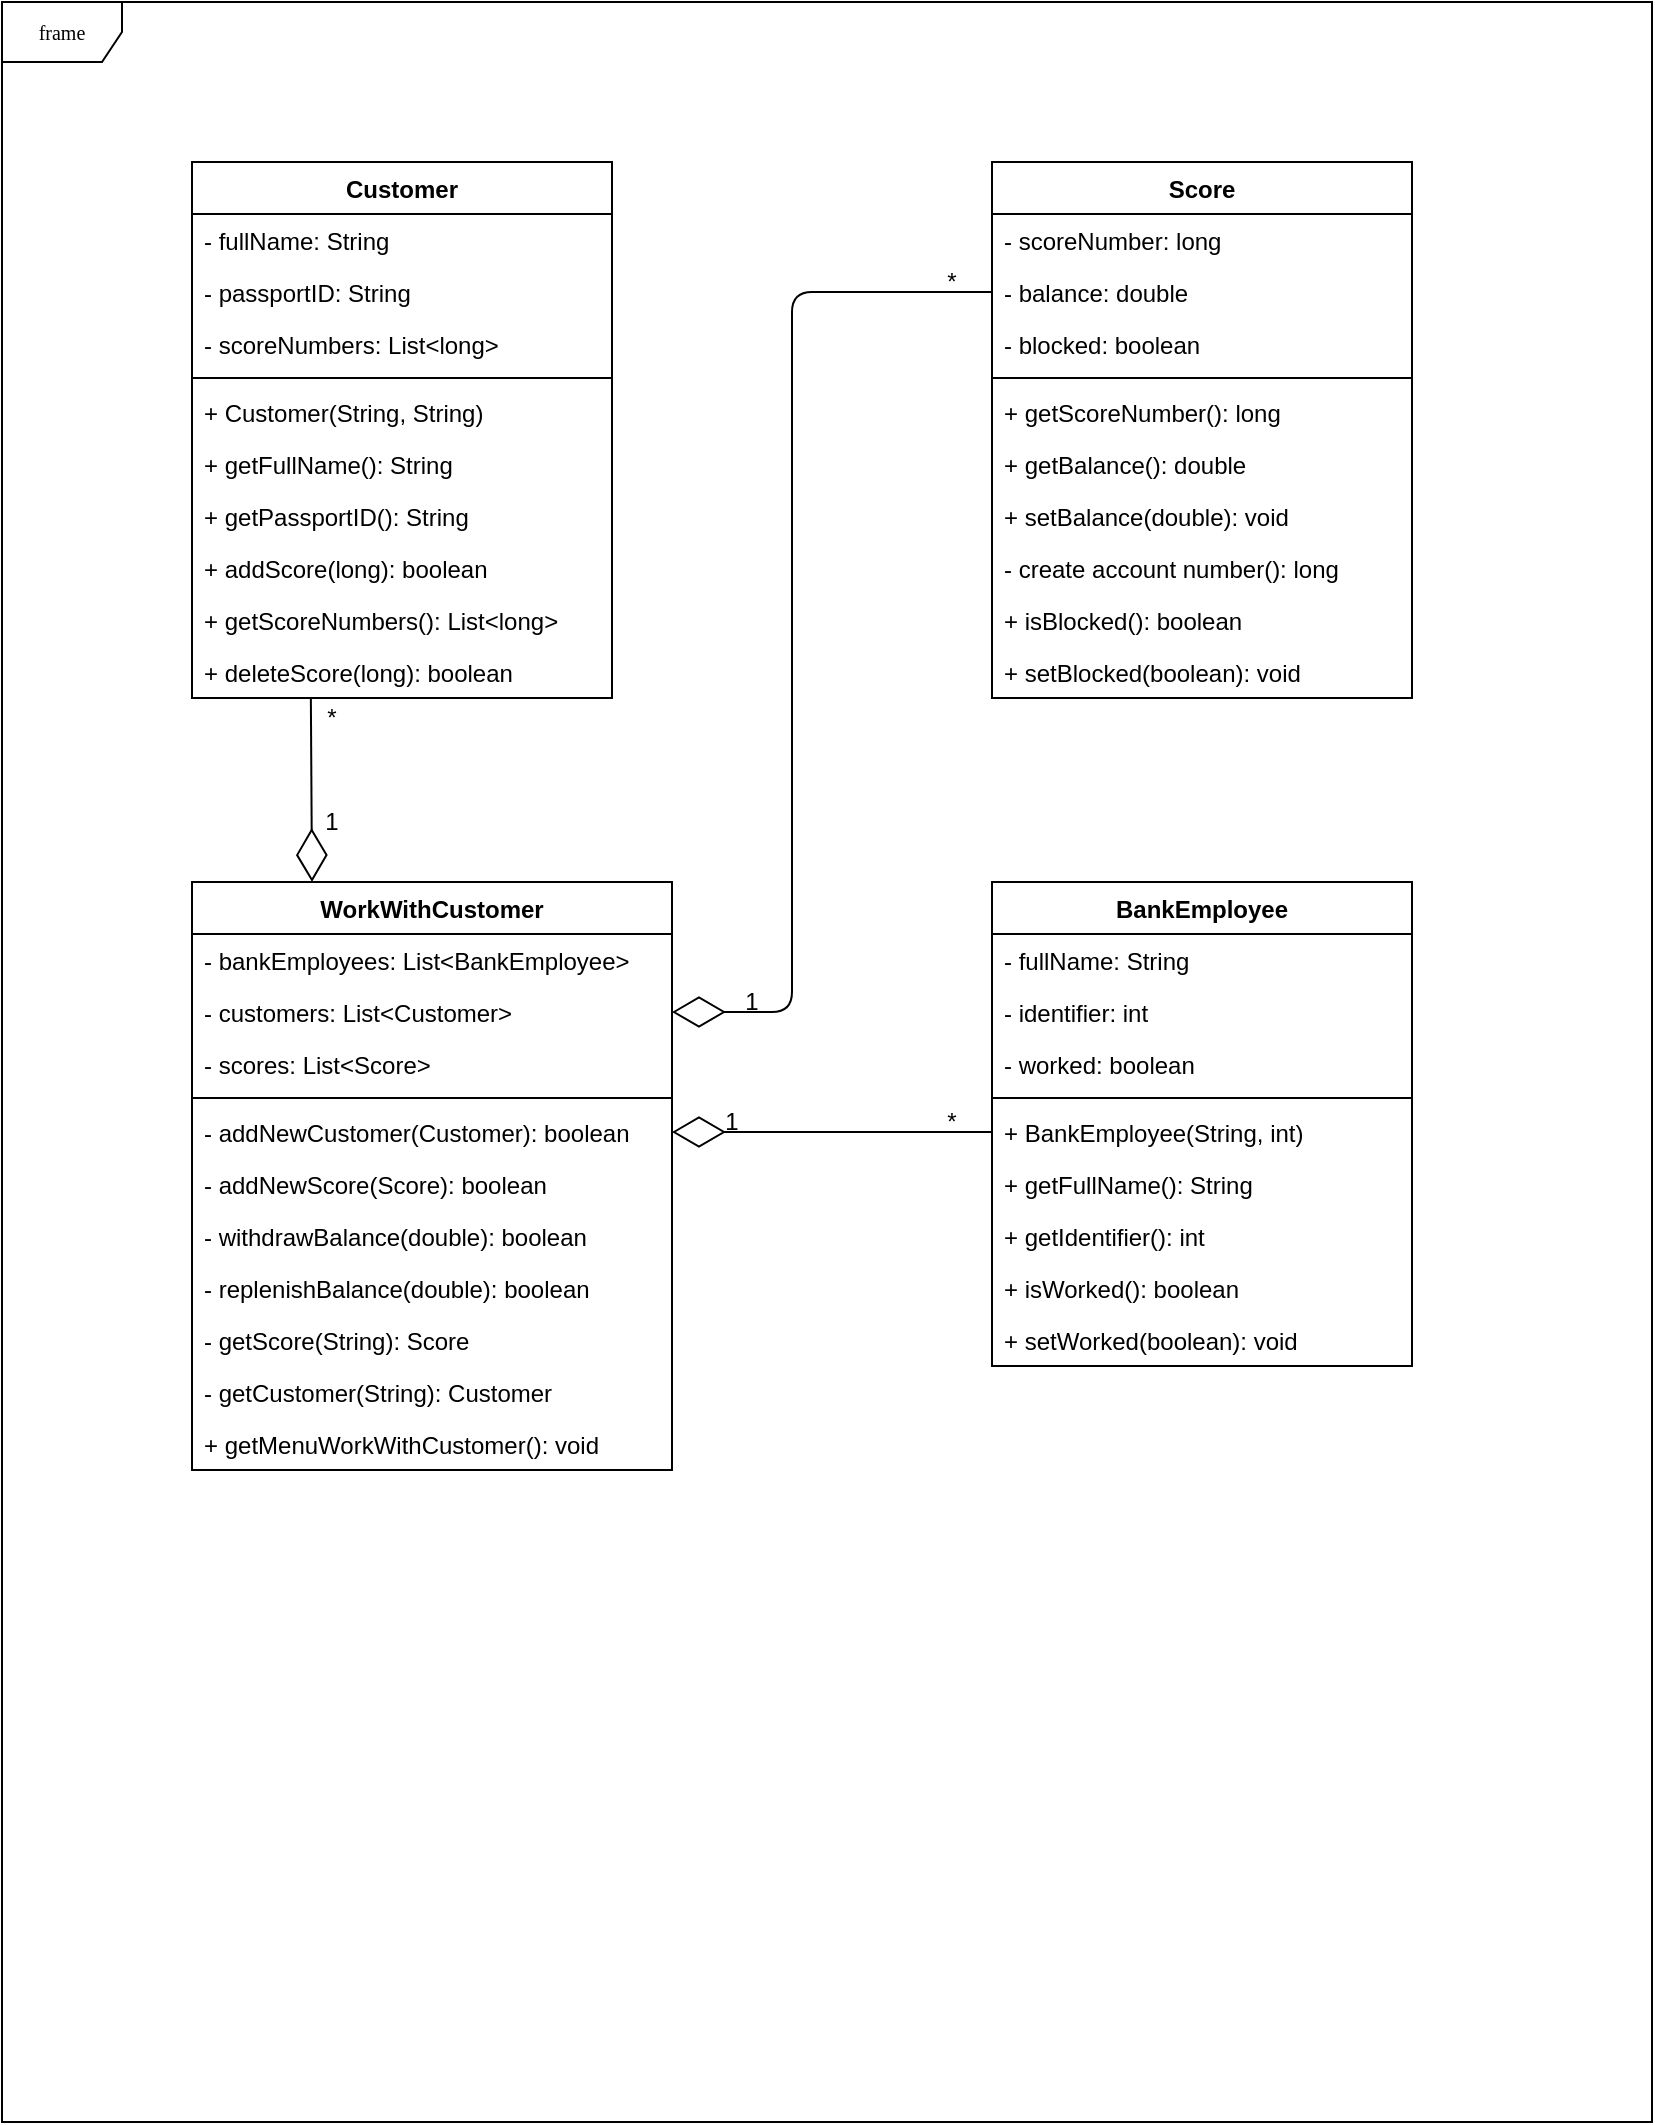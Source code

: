 <mxfile version="13.1.3" type="device"><diagram name="Page-1" id="c4acf3e9-155e-7222-9cf6-157b1a14988f"><mxGraphModel dx="2031" dy="1089" grid="1" gridSize="10" guides="1" tooltips="1" connect="1" arrows="1" fold="1" page="1" pageScale="1" pageWidth="850" pageHeight="1100" background="#ffffff" math="0" shadow="0"><root><mxCell id="0"/><mxCell id="1" parent="0"/><mxCell id="17acba5748e5396b-1" value="frame" style="shape=umlFrame;whiteSpace=wrap;html=1;rounded=0;shadow=0;comic=0;labelBackgroundColor=none;strokeWidth=1;fontFamily=Verdana;fontSize=10;align=center;" parent="1" vertex="1"><mxGeometry x="25" width="825" height="1060" as="geometry"/></mxCell><mxCell id="I6-0GQsz2WGWXkgg8VqL-29" value="Score" style="swimlane;fontStyle=1;align=center;verticalAlign=top;childLayout=stackLayout;horizontal=1;startSize=26;horizontalStack=0;resizeParent=1;resizeParentMax=0;resizeLast=0;collapsible=1;marginBottom=0;" vertex="1" parent="1"><mxGeometry x="520" y="80" width="210" height="268" as="geometry"/></mxCell><mxCell id="I6-0GQsz2WGWXkgg8VqL-87" value="- scoreNumber: long" style="text;strokeColor=none;fillColor=none;align=left;verticalAlign=top;spacingLeft=4;spacingRight=4;overflow=hidden;rotatable=0;points=[[0,0.5],[1,0.5]];portConstraint=eastwest;" vertex="1" parent="I6-0GQsz2WGWXkgg8VqL-29"><mxGeometry y="26" width="210" height="26" as="geometry"/></mxCell><mxCell id="I6-0GQsz2WGWXkgg8VqL-84" value="- balance: double" style="text;strokeColor=none;fillColor=none;align=left;verticalAlign=top;spacingLeft=4;spacingRight=4;overflow=hidden;rotatable=0;points=[[0,0.5],[1,0.5]];portConstraint=eastwest;" vertex="1" parent="I6-0GQsz2WGWXkgg8VqL-29"><mxGeometry y="52" width="210" height="26" as="geometry"/></mxCell><mxCell id="I6-0GQsz2WGWXkgg8VqL-34" value="- blocked: boolean" style="text;strokeColor=none;fillColor=none;align=left;verticalAlign=top;spacingLeft=4;spacingRight=4;overflow=hidden;rotatable=0;points=[[0,0.5],[1,0.5]];portConstraint=eastwest;" vertex="1" parent="I6-0GQsz2WGWXkgg8VqL-29"><mxGeometry y="78" width="210" height="26" as="geometry"/></mxCell><mxCell id="I6-0GQsz2WGWXkgg8VqL-31" value="" style="line;strokeWidth=1;fillColor=none;align=left;verticalAlign=middle;spacingTop=-1;spacingLeft=3;spacingRight=3;rotatable=0;labelPosition=right;points=[];portConstraint=eastwest;" vertex="1" parent="I6-0GQsz2WGWXkgg8VqL-29"><mxGeometry y="104" width="210" height="8" as="geometry"/></mxCell><mxCell id="I6-0GQsz2WGWXkgg8VqL-89" value="+ getScoreNumber(): long" style="text;strokeColor=none;fillColor=none;align=left;verticalAlign=top;spacingLeft=4;spacingRight=4;overflow=hidden;rotatable=0;points=[[0,0.5],[1,0.5]];portConstraint=eastwest;" vertex="1" parent="I6-0GQsz2WGWXkgg8VqL-29"><mxGeometry y="112" width="210" height="26" as="geometry"/></mxCell><mxCell id="I6-0GQsz2WGWXkgg8VqL-85" value="+ getBalance(): double" style="text;strokeColor=none;fillColor=none;align=left;verticalAlign=top;spacingLeft=4;spacingRight=4;overflow=hidden;rotatable=0;points=[[0,0.5],[1,0.5]];portConstraint=eastwest;" vertex="1" parent="I6-0GQsz2WGWXkgg8VqL-29"><mxGeometry y="138" width="210" height="26" as="geometry"/></mxCell><mxCell id="I6-0GQsz2WGWXkgg8VqL-36" value="+ setBalance(double): void" style="text;strokeColor=none;fillColor=none;align=left;verticalAlign=top;spacingLeft=4;spacingRight=4;overflow=hidden;rotatable=0;points=[[0,0.5],[1,0.5]];portConstraint=eastwest;" vertex="1" parent="I6-0GQsz2WGWXkgg8VqL-29"><mxGeometry y="164" width="210" height="26" as="geometry"/></mxCell><mxCell id="I6-0GQsz2WGWXkgg8VqL-37" value="- create account number(): long" style="text;strokeColor=none;fillColor=none;align=left;verticalAlign=top;spacingLeft=4;spacingRight=4;overflow=hidden;rotatable=0;points=[[0,0.5],[1,0.5]];portConstraint=eastwest;" vertex="1" parent="I6-0GQsz2WGWXkgg8VqL-29"><mxGeometry y="190" width="210" height="26" as="geometry"/></mxCell><mxCell id="I6-0GQsz2WGWXkgg8VqL-83" value="+ isBlocked(): boolean" style="text;strokeColor=none;fillColor=none;align=left;verticalAlign=top;spacingLeft=4;spacingRight=4;overflow=hidden;rotatable=0;points=[[0,0.5],[1,0.5]];portConstraint=eastwest;" vertex="1" parent="I6-0GQsz2WGWXkgg8VqL-29"><mxGeometry y="216" width="210" height="26" as="geometry"/></mxCell><mxCell id="I6-0GQsz2WGWXkgg8VqL-32" value="+ setBlocked(boolean): void" style="text;strokeColor=none;fillColor=none;align=left;verticalAlign=top;spacingLeft=4;spacingRight=4;overflow=hidden;rotatable=0;points=[[0,0.5],[1,0.5]];portConstraint=eastwest;" vertex="1" parent="I6-0GQsz2WGWXkgg8VqL-29"><mxGeometry y="242" width="210" height="26" as="geometry"/></mxCell><mxCell id="I6-0GQsz2WGWXkgg8VqL-10" value="Customer" style="swimlane;fontStyle=1;align=center;verticalAlign=top;childLayout=stackLayout;horizontal=1;startSize=26;horizontalStack=0;resizeParent=1;resizeParentMax=0;resizeLast=0;collapsible=1;marginBottom=0;" vertex="1" parent="1"><mxGeometry x="120" y="80" width="210" height="268" as="geometry"/></mxCell><mxCell id="I6-0GQsz2WGWXkgg8VqL-24" value="- fullName: String" style="text;strokeColor=none;fillColor=none;align=left;verticalAlign=top;spacingLeft=4;spacingRight=4;overflow=hidden;rotatable=0;points=[[0,0.5],[1,0.5]];portConstraint=eastwest;" vertex="1" parent="I6-0GQsz2WGWXkgg8VqL-10"><mxGeometry y="26" width="210" height="26" as="geometry"/></mxCell><mxCell id="I6-0GQsz2WGWXkgg8VqL-23" value="- passportID: String" style="text;strokeColor=none;fillColor=none;align=left;verticalAlign=top;spacingLeft=4;spacingRight=4;overflow=hidden;rotatable=0;points=[[0,0.5],[1,0.5]];portConstraint=eastwest;" vertex="1" parent="I6-0GQsz2WGWXkgg8VqL-10"><mxGeometry y="52" width="210" height="26" as="geometry"/></mxCell><mxCell id="I6-0GQsz2WGWXkgg8VqL-11" value="- scoreNumbers: List&lt;long&gt;" style="text;strokeColor=none;fillColor=none;align=left;verticalAlign=top;spacingLeft=4;spacingRight=4;overflow=hidden;rotatable=0;points=[[0,0.5],[1,0.5]];portConstraint=eastwest;" vertex="1" parent="I6-0GQsz2WGWXkgg8VqL-10"><mxGeometry y="78" width="210" height="26" as="geometry"/></mxCell><mxCell id="I6-0GQsz2WGWXkgg8VqL-12" value="" style="line;strokeWidth=1;fillColor=none;align=left;verticalAlign=middle;spacingTop=-1;spacingLeft=3;spacingRight=3;rotatable=0;labelPosition=right;points=[];portConstraint=eastwest;" vertex="1" parent="I6-0GQsz2WGWXkgg8VqL-10"><mxGeometry y="104" width="210" height="8" as="geometry"/></mxCell><mxCell id="I6-0GQsz2WGWXkgg8VqL-59" value="+ Customer(String, String)" style="text;strokeColor=none;fillColor=none;align=left;verticalAlign=top;spacingLeft=4;spacingRight=4;overflow=hidden;rotatable=0;points=[[0,0.5],[1,0.5]];portConstraint=eastwest;" vertex="1" parent="I6-0GQsz2WGWXkgg8VqL-10"><mxGeometry y="112" width="210" height="26" as="geometry"/></mxCell><mxCell id="I6-0GQsz2WGWXkgg8VqL-45" value="+ getFullName(): String" style="text;strokeColor=none;fillColor=none;align=left;verticalAlign=top;spacingLeft=4;spacingRight=4;overflow=hidden;rotatable=0;points=[[0,0.5],[1,0.5]];portConstraint=eastwest;" vertex="1" parent="I6-0GQsz2WGWXkgg8VqL-10"><mxGeometry y="138" width="210" height="26" as="geometry"/></mxCell><mxCell id="I6-0GQsz2WGWXkgg8VqL-46" value="+ getPassportID(): String" style="text;strokeColor=none;fillColor=none;align=left;verticalAlign=top;spacingLeft=4;spacingRight=4;overflow=hidden;rotatable=0;points=[[0,0.5],[1,0.5]];portConstraint=eastwest;" vertex="1" parent="I6-0GQsz2WGWXkgg8VqL-10"><mxGeometry y="164" width="210" height="26" as="geometry"/></mxCell><mxCell id="I6-0GQsz2WGWXkgg8VqL-47" value="+ addScore(long): boolean" style="text;strokeColor=none;fillColor=none;align=left;verticalAlign=top;spacingLeft=4;spacingRight=4;overflow=hidden;rotatable=0;points=[[0,0.5],[1,0.5]];portConstraint=eastwest;" vertex="1" parent="I6-0GQsz2WGWXkgg8VqL-10"><mxGeometry y="190" width="210" height="26" as="geometry"/></mxCell><mxCell id="I6-0GQsz2WGWXkgg8VqL-51" value="+ getScoreNumbers(): List&lt;long&gt;" style="text;strokeColor=none;fillColor=none;align=left;verticalAlign=top;spacingLeft=4;spacingRight=4;overflow=hidden;rotatable=0;points=[[0,0.5],[1,0.5]];portConstraint=eastwest;" vertex="1" parent="I6-0GQsz2WGWXkgg8VqL-10"><mxGeometry y="216" width="210" height="26" as="geometry"/></mxCell><mxCell id="I6-0GQsz2WGWXkgg8VqL-52" value="+ deleteScore(long): boolean" style="text;strokeColor=none;fillColor=none;align=left;verticalAlign=top;spacingLeft=4;spacingRight=4;overflow=hidden;rotatable=0;points=[[0,0.5],[1,0.5]];portConstraint=eastwest;" vertex="1" parent="I6-0GQsz2WGWXkgg8VqL-10"><mxGeometry y="242" width="210" height="26" as="geometry"/></mxCell><mxCell id="I6-0GQsz2WGWXkgg8VqL-1" value="BankEmployee" style="swimlane;fontStyle=1;align=center;verticalAlign=top;childLayout=stackLayout;horizontal=1;startSize=26;horizontalStack=0;resizeParent=1;resizeParentMax=0;resizeLast=0;collapsible=1;marginBottom=0;" vertex="1" parent="1"><mxGeometry x="520" y="440" width="210" height="242" as="geometry"/></mxCell><mxCell id="I6-0GQsz2WGWXkgg8VqL-18" value="- fullName: String" style="text;strokeColor=none;fillColor=none;align=left;verticalAlign=top;spacingLeft=4;spacingRight=4;overflow=hidden;rotatable=0;points=[[0,0.5],[1,0.5]];portConstraint=eastwest;" vertex="1" parent="I6-0GQsz2WGWXkgg8VqL-1"><mxGeometry y="26" width="210" height="26" as="geometry"/></mxCell><mxCell id="I6-0GQsz2WGWXkgg8VqL-86" value="- identifier: int" style="text;strokeColor=none;fillColor=none;align=left;verticalAlign=top;spacingLeft=4;spacingRight=4;overflow=hidden;rotatable=0;points=[[0,0.5],[1,0.5]];portConstraint=eastwest;" vertex="1" parent="I6-0GQsz2WGWXkgg8VqL-1"><mxGeometry y="52" width="210" height="26" as="geometry"/></mxCell><mxCell id="I6-0GQsz2WGWXkgg8VqL-19" value="- worked: boolean" style="text;strokeColor=none;fillColor=none;align=left;verticalAlign=top;spacingLeft=4;spacingRight=4;overflow=hidden;rotatable=0;points=[[0,0.5],[1,0.5]];portConstraint=eastwest;" vertex="1" parent="I6-0GQsz2WGWXkgg8VqL-1"><mxGeometry y="78" width="210" height="26" as="geometry"/></mxCell><mxCell id="I6-0GQsz2WGWXkgg8VqL-3" value="" style="line;strokeWidth=1;fillColor=none;align=left;verticalAlign=middle;spacingTop=-1;spacingLeft=3;spacingRight=3;rotatable=0;labelPosition=right;points=[];portConstraint=eastwest;" vertex="1" parent="I6-0GQsz2WGWXkgg8VqL-1"><mxGeometry y="104" width="210" height="8" as="geometry"/></mxCell><mxCell id="I6-0GQsz2WGWXkgg8VqL-57" value="+ BankEmployee(String, int)" style="text;strokeColor=none;fillColor=none;align=left;verticalAlign=top;spacingLeft=4;spacingRight=4;overflow=hidden;rotatable=0;points=[[0,0.5],[1,0.5]];portConstraint=eastwest;" vertex="1" parent="I6-0GQsz2WGWXkgg8VqL-1"><mxGeometry y="112" width="210" height="26" as="geometry"/></mxCell><mxCell id="I6-0GQsz2WGWXkgg8VqL-20" value="+ getFullName(): String" style="text;strokeColor=none;fillColor=none;align=left;verticalAlign=top;spacingLeft=4;spacingRight=4;overflow=hidden;rotatable=0;points=[[0,0.5],[1,0.5]];portConstraint=eastwest;" vertex="1" parent="I6-0GQsz2WGWXkgg8VqL-1"><mxGeometry y="138" width="210" height="26" as="geometry"/></mxCell><mxCell id="I6-0GQsz2WGWXkgg8VqL-21" value="+ getIdentifier(): int" style="text;strokeColor=none;fillColor=none;align=left;verticalAlign=top;spacingLeft=4;spacingRight=4;overflow=hidden;rotatable=0;points=[[0,0.5],[1,0.5]];portConstraint=eastwest;" vertex="1" parent="I6-0GQsz2WGWXkgg8VqL-1"><mxGeometry y="164" width="210" height="26" as="geometry"/></mxCell><mxCell id="I6-0GQsz2WGWXkgg8VqL-22" value="+ isWorked(): boolean" style="text;strokeColor=none;fillColor=none;align=left;verticalAlign=top;spacingLeft=4;spacingRight=4;overflow=hidden;rotatable=0;points=[[0,0.5],[1,0.5]];portConstraint=eastwest;" vertex="1" parent="I6-0GQsz2WGWXkgg8VqL-1"><mxGeometry y="190" width="210" height="26" as="geometry"/></mxCell><mxCell id="I6-0GQsz2WGWXkgg8VqL-4" value="+ setWorked(boolean): void" style="text;strokeColor=none;fillColor=none;align=left;verticalAlign=top;spacingLeft=4;spacingRight=4;overflow=hidden;rotatable=0;points=[[0,0.5],[1,0.5]];portConstraint=eastwest;" vertex="1" parent="I6-0GQsz2WGWXkgg8VqL-1"><mxGeometry y="216" width="210" height="26" as="geometry"/></mxCell><mxCell id="I6-0GQsz2WGWXkgg8VqL-5" value="WorkWithCustomer" style="swimlane;fontStyle=1;align=center;verticalAlign=top;childLayout=stackLayout;horizontal=1;startSize=26;horizontalStack=0;resizeParent=1;resizeParentMax=0;resizeLast=0;collapsible=1;marginBottom=0;" vertex="1" parent="1"><mxGeometry x="120" y="440" width="240" height="294" as="geometry"><mxRectangle x="120" y="120" width="70" height="26" as="alternateBounds"/></mxGeometry></mxCell><mxCell id="I6-0GQsz2WGWXkgg8VqL-25" value="- bankEmployees: List&lt;BankEmployee&gt;" style="text;strokeColor=none;fillColor=none;align=left;verticalAlign=top;spacingLeft=4;spacingRight=4;overflow=hidden;rotatable=0;points=[[0,0.5],[1,0.5]];portConstraint=eastwest;" vertex="1" parent="I6-0GQsz2WGWXkgg8VqL-5"><mxGeometry y="26" width="240" height="26" as="geometry"/></mxCell><mxCell id="I6-0GQsz2WGWXkgg8VqL-26" value="- customers: List&lt;Customer&gt;" style="text;strokeColor=none;fillColor=none;align=left;verticalAlign=top;spacingLeft=4;spacingRight=4;overflow=hidden;rotatable=0;points=[[0,0.5],[1,0.5]];portConstraint=eastwest;" vertex="1" parent="I6-0GQsz2WGWXkgg8VqL-5"><mxGeometry y="52" width="240" height="26" as="geometry"/></mxCell><mxCell id="I6-0GQsz2WGWXkgg8VqL-27" value="- scores: List&lt;Score&gt;" style="text;strokeColor=none;fillColor=none;align=left;verticalAlign=top;spacingLeft=4;spacingRight=4;overflow=hidden;rotatable=0;points=[[0,0.5],[1,0.5]];portConstraint=eastwest;" vertex="1" parent="I6-0GQsz2WGWXkgg8VqL-5"><mxGeometry y="78" width="240" height="26" as="geometry"/></mxCell><mxCell id="I6-0GQsz2WGWXkgg8VqL-7" value="" style="line;strokeWidth=1;fillColor=none;align=left;verticalAlign=middle;spacingTop=-1;spacingLeft=3;spacingRight=3;rotatable=0;labelPosition=right;points=[];portConstraint=eastwest;" vertex="1" parent="I6-0GQsz2WGWXkgg8VqL-5"><mxGeometry y="104" width="240" height="8" as="geometry"/></mxCell><mxCell id="I6-0GQsz2WGWXkgg8VqL-90" value="- addNewCustomer(Customer): boolean" style="text;strokeColor=none;fillColor=none;align=left;verticalAlign=top;spacingLeft=4;spacingRight=4;overflow=hidden;rotatable=0;points=[[0,0.5],[1,0.5]];portConstraint=eastwest;" vertex="1" parent="I6-0GQsz2WGWXkgg8VqL-5"><mxGeometry y="112" width="240" height="26" as="geometry"/></mxCell><mxCell id="I6-0GQsz2WGWXkgg8VqL-91" value="- addNewScore(Score): boolean" style="text;strokeColor=none;fillColor=none;align=left;verticalAlign=top;spacingLeft=4;spacingRight=4;overflow=hidden;rotatable=0;points=[[0,0.5],[1,0.5]];portConstraint=eastwest;" vertex="1" parent="I6-0GQsz2WGWXkgg8VqL-5"><mxGeometry y="138" width="240" height="26" as="geometry"/></mxCell><mxCell id="I6-0GQsz2WGWXkgg8VqL-92" value="- withdrawBalance(double): boolean" style="text;strokeColor=none;fillColor=none;align=left;verticalAlign=top;spacingLeft=4;spacingRight=4;overflow=hidden;rotatable=0;points=[[0,0.5],[1,0.5]];portConstraint=eastwest;" vertex="1" parent="I6-0GQsz2WGWXkgg8VqL-5"><mxGeometry y="164" width="240" height="26" as="geometry"/></mxCell><mxCell id="I6-0GQsz2WGWXkgg8VqL-55" value="- replenishBalance(double): boolean" style="text;strokeColor=none;fillColor=none;align=left;verticalAlign=top;spacingLeft=4;spacingRight=4;overflow=hidden;rotatable=0;points=[[0,0.5],[1,0.5]];portConstraint=eastwest;" vertex="1" parent="I6-0GQsz2WGWXkgg8VqL-5"><mxGeometry y="190" width="240" height="26" as="geometry"/></mxCell><mxCell id="I6-0GQsz2WGWXkgg8VqL-56" value="- getScore(String): Score" style="text;strokeColor=none;fillColor=none;align=left;verticalAlign=top;spacingLeft=4;spacingRight=4;overflow=hidden;rotatable=0;points=[[0,0.5],[1,0.5]];portConstraint=eastwest;" vertex="1" parent="I6-0GQsz2WGWXkgg8VqL-5"><mxGeometry y="216" width="240" height="26" as="geometry"/></mxCell><mxCell id="I6-0GQsz2WGWXkgg8VqL-93" value="- getCustomer(String): Customer" style="text;strokeColor=none;fillColor=none;align=left;verticalAlign=top;spacingLeft=4;spacingRight=4;overflow=hidden;rotatable=0;points=[[0,0.5],[1,0.5]];portConstraint=eastwest;" vertex="1" parent="I6-0GQsz2WGWXkgg8VqL-5"><mxGeometry y="242" width="240" height="26" as="geometry"/></mxCell><mxCell id="I6-0GQsz2WGWXkgg8VqL-8" value="+ getMenuWorkWithCustomer(): void" style="text;strokeColor=none;fillColor=none;align=left;verticalAlign=top;spacingLeft=4;spacingRight=4;overflow=hidden;rotatable=0;points=[[0,0.5],[1,0.5]];portConstraint=eastwest;" vertex="1" parent="I6-0GQsz2WGWXkgg8VqL-5"><mxGeometry y="268" width="240" height="26" as="geometry"/></mxCell><mxCell id="I6-0GQsz2WGWXkgg8VqL-95" value="" style="endArrow=diamondThin;endFill=0;endSize=24;html=1;exitX=0.283;exitY=0.989;exitDx=0;exitDy=0;exitPerimeter=0;entryX=0.25;entryY=0;entryDx=0;entryDy=0;" edge="1" parent="1" source="I6-0GQsz2WGWXkgg8VqL-52" target="I6-0GQsz2WGWXkgg8VqL-5"><mxGeometry width="160" relative="1" as="geometry"><mxPoint x="345" y="380" as="sourcePoint"/><mxPoint x="505" y="380" as="targetPoint"/></mxGeometry></mxCell><mxCell id="I6-0GQsz2WGWXkgg8VqL-96" value="" style="endArrow=diamondThin;endFill=0;endSize=24;html=1;exitX=0;exitY=0.5;exitDx=0;exitDy=0;entryX=1;entryY=0.5;entryDx=0;entryDy=0;" edge="1" parent="1" source="I6-0GQsz2WGWXkgg8VqL-57" target="I6-0GQsz2WGWXkgg8VqL-90"><mxGeometry width="160" relative="1" as="geometry"><mxPoint x="280" y="410" as="sourcePoint"/><mxPoint x="440" y="410" as="targetPoint"/></mxGeometry></mxCell><mxCell id="I6-0GQsz2WGWXkgg8VqL-97" value="" style="endArrow=diamondThin;endFill=0;endSize=24;html=1;exitX=0;exitY=0.5;exitDx=0;exitDy=0;entryX=1;entryY=0.5;entryDx=0;entryDy=0;" edge="1" parent="1" source="I6-0GQsz2WGWXkgg8VqL-84" target="I6-0GQsz2WGWXkgg8VqL-26"><mxGeometry width="160" relative="1" as="geometry"><mxPoint x="280" y="410" as="sourcePoint"/><mxPoint x="440" y="410" as="targetPoint"/><Array as="points"><mxPoint x="420" y="145"/><mxPoint x="420" y="505"/></Array></mxGeometry></mxCell><mxCell id="I6-0GQsz2WGWXkgg8VqL-99" value="1" style="text;html=1;strokeColor=none;fillColor=none;align=center;verticalAlign=middle;whiteSpace=wrap;rounded=0;" vertex="1" parent="1"><mxGeometry x="370" y="550" width="40" height="20" as="geometry"/></mxCell><mxCell id="I6-0GQsz2WGWXkgg8VqL-100" value="*" style="text;html=1;strokeColor=none;fillColor=none;align=center;verticalAlign=middle;whiteSpace=wrap;rounded=0;" vertex="1" parent="1"><mxGeometry x="480" y="550" width="40" height="20" as="geometry"/></mxCell><mxCell id="I6-0GQsz2WGWXkgg8VqL-101" value="1" style="text;html=1;strokeColor=none;fillColor=none;align=center;verticalAlign=middle;whiteSpace=wrap;rounded=0;" vertex="1" parent="1"><mxGeometry x="380" y="490" width="40" height="20" as="geometry"/></mxCell><mxCell id="I6-0GQsz2WGWXkgg8VqL-102" value="*" style="text;html=1;strokeColor=none;fillColor=none;align=center;verticalAlign=middle;whiteSpace=wrap;rounded=0;" vertex="1" parent="1"><mxGeometry x="480" y="130" width="40" height="20" as="geometry"/></mxCell><mxCell id="I6-0GQsz2WGWXkgg8VqL-103" value="*" style="text;html=1;strokeColor=none;fillColor=none;align=center;verticalAlign=middle;whiteSpace=wrap;rounded=0;" vertex="1" parent="1"><mxGeometry x="170" y="348" width="40" height="20" as="geometry"/></mxCell><mxCell id="I6-0GQsz2WGWXkgg8VqL-104" value="1" style="text;html=1;strokeColor=none;fillColor=none;align=center;verticalAlign=middle;whiteSpace=wrap;rounded=0;" vertex="1" parent="1"><mxGeometry x="170" y="400" width="40" height="20" as="geometry"/></mxCell></root></mxGraphModel></diagram></mxfile>